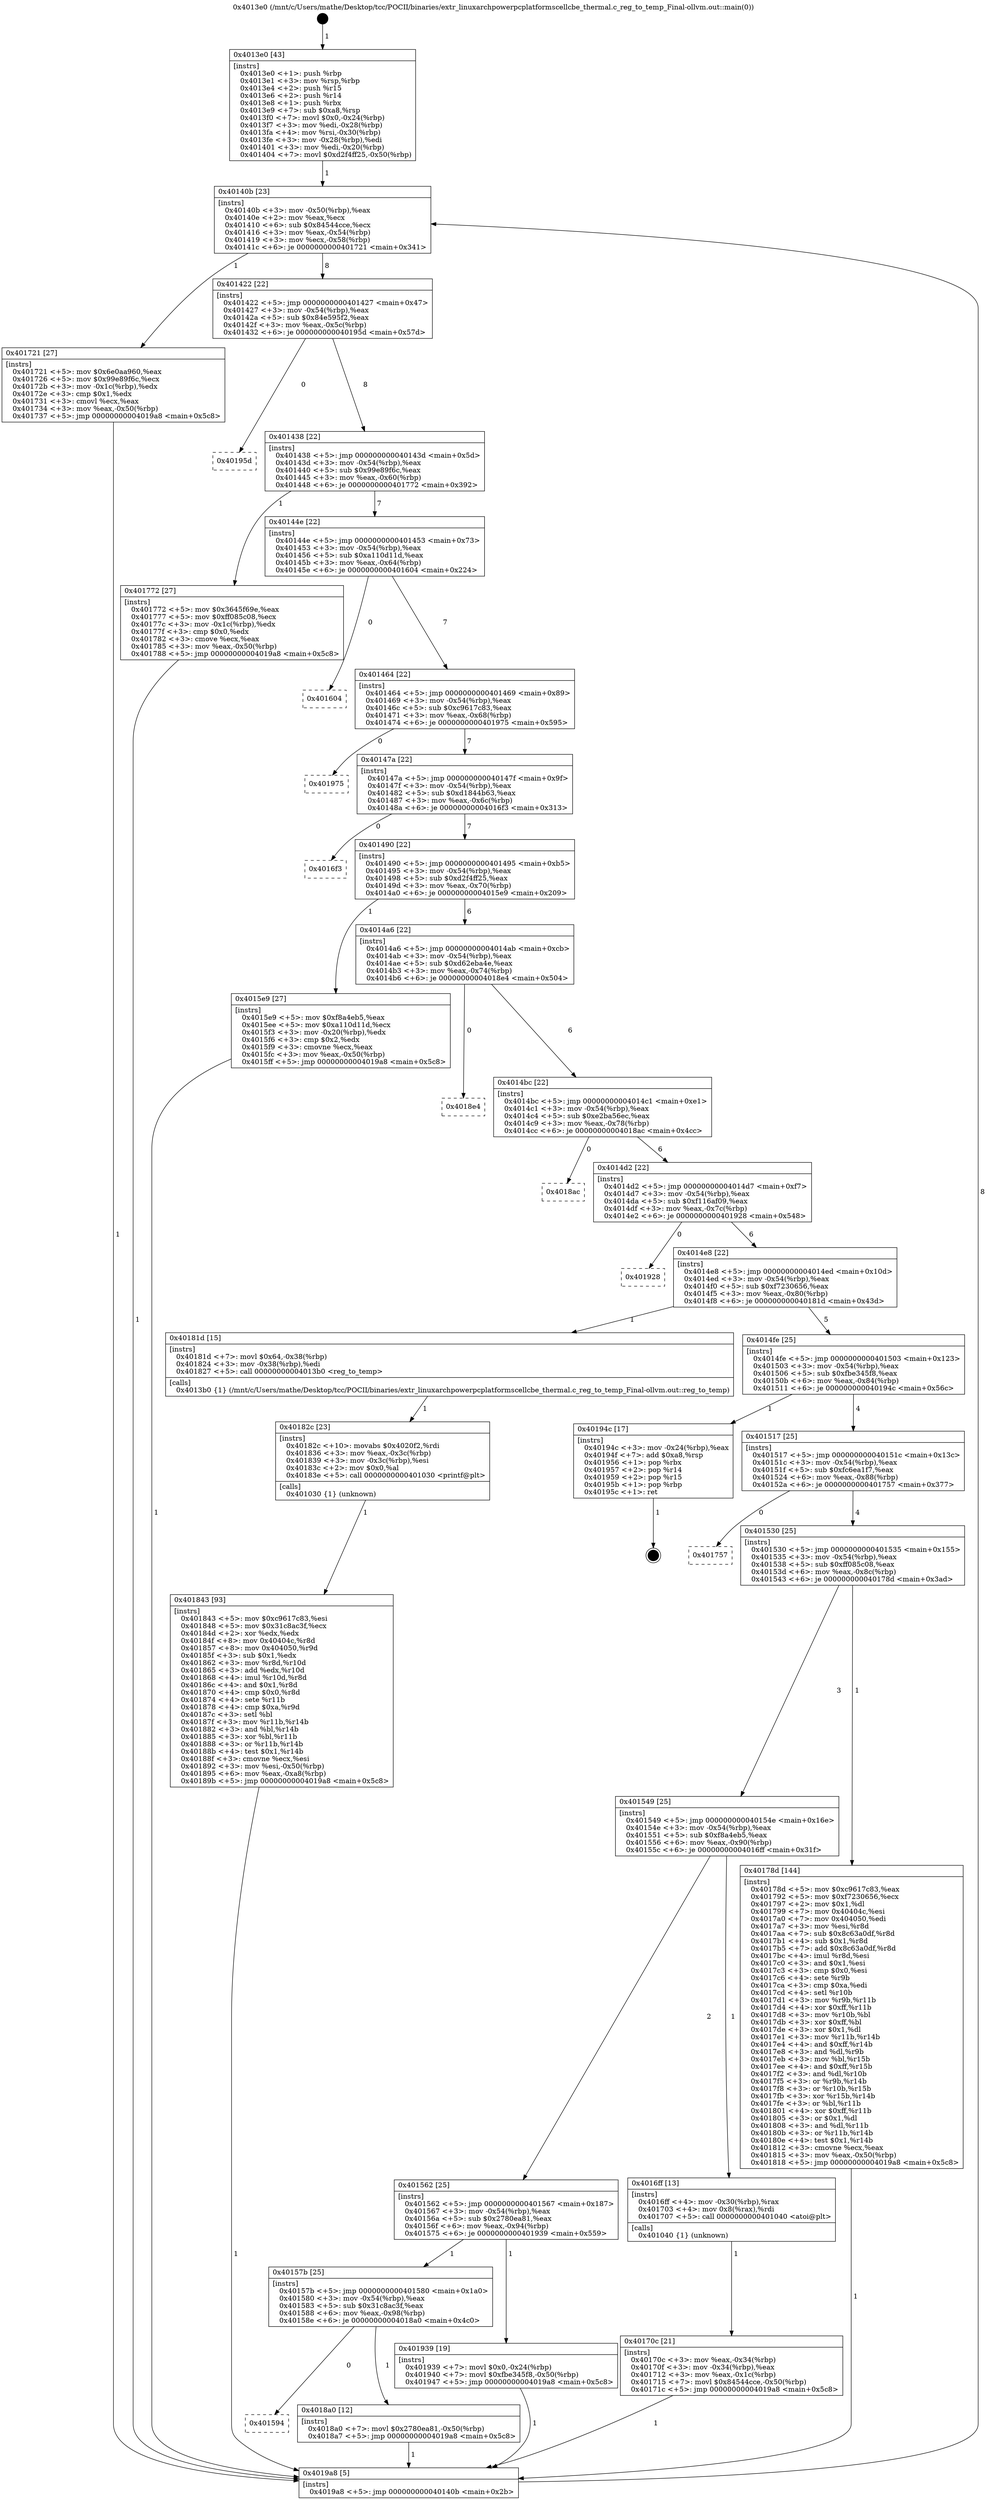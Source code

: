 digraph "0x4013e0" {
  label = "0x4013e0 (/mnt/c/Users/mathe/Desktop/tcc/POCII/binaries/extr_linuxarchpowerpcplatformscellcbe_thermal.c_reg_to_temp_Final-ollvm.out::main(0))"
  labelloc = "t"
  node[shape=record]

  Entry [label="",width=0.3,height=0.3,shape=circle,fillcolor=black,style=filled]
  "0x40140b" [label="{
     0x40140b [23]\l
     | [instrs]\l
     &nbsp;&nbsp;0x40140b \<+3\>: mov -0x50(%rbp),%eax\l
     &nbsp;&nbsp;0x40140e \<+2\>: mov %eax,%ecx\l
     &nbsp;&nbsp;0x401410 \<+6\>: sub $0x84544cce,%ecx\l
     &nbsp;&nbsp;0x401416 \<+3\>: mov %eax,-0x54(%rbp)\l
     &nbsp;&nbsp;0x401419 \<+3\>: mov %ecx,-0x58(%rbp)\l
     &nbsp;&nbsp;0x40141c \<+6\>: je 0000000000401721 \<main+0x341\>\l
  }"]
  "0x401721" [label="{
     0x401721 [27]\l
     | [instrs]\l
     &nbsp;&nbsp;0x401721 \<+5\>: mov $0x6e0aa960,%eax\l
     &nbsp;&nbsp;0x401726 \<+5\>: mov $0x99e89f6c,%ecx\l
     &nbsp;&nbsp;0x40172b \<+3\>: mov -0x1c(%rbp),%edx\l
     &nbsp;&nbsp;0x40172e \<+3\>: cmp $0x1,%edx\l
     &nbsp;&nbsp;0x401731 \<+3\>: cmovl %ecx,%eax\l
     &nbsp;&nbsp;0x401734 \<+3\>: mov %eax,-0x50(%rbp)\l
     &nbsp;&nbsp;0x401737 \<+5\>: jmp 00000000004019a8 \<main+0x5c8\>\l
  }"]
  "0x401422" [label="{
     0x401422 [22]\l
     | [instrs]\l
     &nbsp;&nbsp;0x401422 \<+5\>: jmp 0000000000401427 \<main+0x47\>\l
     &nbsp;&nbsp;0x401427 \<+3\>: mov -0x54(%rbp),%eax\l
     &nbsp;&nbsp;0x40142a \<+5\>: sub $0x84e595f2,%eax\l
     &nbsp;&nbsp;0x40142f \<+3\>: mov %eax,-0x5c(%rbp)\l
     &nbsp;&nbsp;0x401432 \<+6\>: je 000000000040195d \<main+0x57d\>\l
  }"]
  Exit [label="",width=0.3,height=0.3,shape=circle,fillcolor=black,style=filled,peripheries=2]
  "0x40195d" [label="{
     0x40195d\l
  }", style=dashed]
  "0x401438" [label="{
     0x401438 [22]\l
     | [instrs]\l
     &nbsp;&nbsp;0x401438 \<+5\>: jmp 000000000040143d \<main+0x5d\>\l
     &nbsp;&nbsp;0x40143d \<+3\>: mov -0x54(%rbp),%eax\l
     &nbsp;&nbsp;0x401440 \<+5\>: sub $0x99e89f6c,%eax\l
     &nbsp;&nbsp;0x401445 \<+3\>: mov %eax,-0x60(%rbp)\l
     &nbsp;&nbsp;0x401448 \<+6\>: je 0000000000401772 \<main+0x392\>\l
  }"]
  "0x401594" [label="{
     0x401594\l
  }", style=dashed]
  "0x401772" [label="{
     0x401772 [27]\l
     | [instrs]\l
     &nbsp;&nbsp;0x401772 \<+5\>: mov $0x3645f69e,%eax\l
     &nbsp;&nbsp;0x401777 \<+5\>: mov $0xff085c08,%ecx\l
     &nbsp;&nbsp;0x40177c \<+3\>: mov -0x1c(%rbp),%edx\l
     &nbsp;&nbsp;0x40177f \<+3\>: cmp $0x0,%edx\l
     &nbsp;&nbsp;0x401782 \<+3\>: cmove %ecx,%eax\l
     &nbsp;&nbsp;0x401785 \<+3\>: mov %eax,-0x50(%rbp)\l
     &nbsp;&nbsp;0x401788 \<+5\>: jmp 00000000004019a8 \<main+0x5c8\>\l
  }"]
  "0x40144e" [label="{
     0x40144e [22]\l
     | [instrs]\l
     &nbsp;&nbsp;0x40144e \<+5\>: jmp 0000000000401453 \<main+0x73\>\l
     &nbsp;&nbsp;0x401453 \<+3\>: mov -0x54(%rbp),%eax\l
     &nbsp;&nbsp;0x401456 \<+5\>: sub $0xa110d11d,%eax\l
     &nbsp;&nbsp;0x40145b \<+3\>: mov %eax,-0x64(%rbp)\l
     &nbsp;&nbsp;0x40145e \<+6\>: je 0000000000401604 \<main+0x224\>\l
  }"]
  "0x4018a0" [label="{
     0x4018a0 [12]\l
     | [instrs]\l
     &nbsp;&nbsp;0x4018a0 \<+7\>: movl $0x2780ea81,-0x50(%rbp)\l
     &nbsp;&nbsp;0x4018a7 \<+5\>: jmp 00000000004019a8 \<main+0x5c8\>\l
  }"]
  "0x401604" [label="{
     0x401604\l
  }", style=dashed]
  "0x401464" [label="{
     0x401464 [22]\l
     | [instrs]\l
     &nbsp;&nbsp;0x401464 \<+5\>: jmp 0000000000401469 \<main+0x89\>\l
     &nbsp;&nbsp;0x401469 \<+3\>: mov -0x54(%rbp),%eax\l
     &nbsp;&nbsp;0x40146c \<+5\>: sub $0xc9617c83,%eax\l
     &nbsp;&nbsp;0x401471 \<+3\>: mov %eax,-0x68(%rbp)\l
     &nbsp;&nbsp;0x401474 \<+6\>: je 0000000000401975 \<main+0x595\>\l
  }"]
  "0x40157b" [label="{
     0x40157b [25]\l
     | [instrs]\l
     &nbsp;&nbsp;0x40157b \<+5\>: jmp 0000000000401580 \<main+0x1a0\>\l
     &nbsp;&nbsp;0x401580 \<+3\>: mov -0x54(%rbp),%eax\l
     &nbsp;&nbsp;0x401583 \<+5\>: sub $0x31c8ac3f,%eax\l
     &nbsp;&nbsp;0x401588 \<+6\>: mov %eax,-0x98(%rbp)\l
     &nbsp;&nbsp;0x40158e \<+6\>: je 00000000004018a0 \<main+0x4c0\>\l
  }"]
  "0x401975" [label="{
     0x401975\l
  }", style=dashed]
  "0x40147a" [label="{
     0x40147a [22]\l
     | [instrs]\l
     &nbsp;&nbsp;0x40147a \<+5\>: jmp 000000000040147f \<main+0x9f\>\l
     &nbsp;&nbsp;0x40147f \<+3\>: mov -0x54(%rbp),%eax\l
     &nbsp;&nbsp;0x401482 \<+5\>: sub $0xd1844b63,%eax\l
     &nbsp;&nbsp;0x401487 \<+3\>: mov %eax,-0x6c(%rbp)\l
     &nbsp;&nbsp;0x40148a \<+6\>: je 00000000004016f3 \<main+0x313\>\l
  }"]
  "0x401939" [label="{
     0x401939 [19]\l
     | [instrs]\l
     &nbsp;&nbsp;0x401939 \<+7\>: movl $0x0,-0x24(%rbp)\l
     &nbsp;&nbsp;0x401940 \<+7\>: movl $0xfbe345f8,-0x50(%rbp)\l
     &nbsp;&nbsp;0x401947 \<+5\>: jmp 00000000004019a8 \<main+0x5c8\>\l
  }"]
  "0x4016f3" [label="{
     0x4016f3\l
  }", style=dashed]
  "0x401490" [label="{
     0x401490 [22]\l
     | [instrs]\l
     &nbsp;&nbsp;0x401490 \<+5\>: jmp 0000000000401495 \<main+0xb5\>\l
     &nbsp;&nbsp;0x401495 \<+3\>: mov -0x54(%rbp),%eax\l
     &nbsp;&nbsp;0x401498 \<+5\>: sub $0xd2f4ff25,%eax\l
     &nbsp;&nbsp;0x40149d \<+3\>: mov %eax,-0x70(%rbp)\l
     &nbsp;&nbsp;0x4014a0 \<+6\>: je 00000000004015e9 \<main+0x209\>\l
  }"]
  "0x401843" [label="{
     0x401843 [93]\l
     | [instrs]\l
     &nbsp;&nbsp;0x401843 \<+5\>: mov $0xc9617c83,%esi\l
     &nbsp;&nbsp;0x401848 \<+5\>: mov $0x31c8ac3f,%ecx\l
     &nbsp;&nbsp;0x40184d \<+2\>: xor %edx,%edx\l
     &nbsp;&nbsp;0x40184f \<+8\>: mov 0x40404c,%r8d\l
     &nbsp;&nbsp;0x401857 \<+8\>: mov 0x404050,%r9d\l
     &nbsp;&nbsp;0x40185f \<+3\>: sub $0x1,%edx\l
     &nbsp;&nbsp;0x401862 \<+3\>: mov %r8d,%r10d\l
     &nbsp;&nbsp;0x401865 \<+3\>: add %edx,%r10d\l
     &nbsp;&nbsp;0x401868 \<+4\>: imul %r10d,%r8d\l
     &nbsp;&nbsp;0x40186c \<+4\>: and $0x1,%r8d\l
     &nbsp;&nbsp;0x401870 \<+4\>: cmp $0x0,%r8d\l
     &nbsp;&nbsp;0x401874 \<+4\>: sete %r11b\l
     &nbsp;&nbsp;0x401878 \<+4\>: cmp $0xa,%r9d\l
     &nbsp;&nbsp;0x40187c \<+3\>: setl %bl\l
     &nbsp;&nbsp;0x40187f \<+3\>: mov %r11b,%r14b\l
     &nbsp;&nbsp;0x401882 \<+3\>: and %bl,%r14b\l
     &nbsp;&nbsp;0x401885 \<+3\>: xor %bl,%r11b\l
     &nbsp;&nbsp;0x401888 \<+3\>: or %r11b,%r14b\l
     &nbsp;&nbsp;0x40188b \<+4\>: test $0x1,%r14b\l
     &nbsp;&nbsp;0x40188f \<+3\>: cmovne %ecx,%esi\l
     &nbsp;&nbsp;0x401892 \<+3\>: mov %esi,-0x50(%rbp)\l
     &nbsp;&nbsp;0x401895 \<+6\>: mov %eax,-0xa8(%rbp)\l
     &nbsp;&nbsp;0x40189b \<+5\>: jmp 00000000004019a8 \<main+0x5c8\>\l
  }"]
  "0x4015e9" [label="{
     0x4015e9 [27]\l
     | [instrs]\l
     &nbsp;&nbsp;0x4015e9 \<+5\>: mov $0xf8a4eb5,%eax\l
     &nbsp;&nbsp;0x4015ee \<+5\>: mov $0xa110d11d,%ecx\l
     &nbsp;&nbsp;0x4015f3 \<+3\>: mov -0x20(%rbp),%edx\l
     &nbsp;&nbsp;0x4015f6 \<+3\>: cmp $0x2,%edx\l
     &nbsp;&nbsp;0x4015f9 \<+3\>: cmovne %ecx,%eax\l
     &nbsp;&nbsp;0x4015fc \<+3\>: mov %eax,-0x50(%rbp)\l
     &nbsp;&nbsp;0x4015ff \<+5\>: jmp 00000000004019a8 \<main+0x5c8\>\l
  }"]
  "0x4014a6" [label="{
     0x4014a6 [22]\l
     | [instrs]\l
     &nbsp;&nbsp;0x4014a6 \<+5\>: jmp 00000000004014ab \<main+0xcb\>\l
     &nbsp;&nbsp;0x4014ab \<+3\>: mov -0x54(%rbp),%eax\l
     &nbsp;&nbsp;0x4014ae \<+5\>: sub $0xd62eba4e,%eax\l
     &nbsp;&nbsp;0x4014b3 \<+3\>: mov %eax,-0x74(%rbp)\l
     &nbsp;&nbsp;0x4014b6 \<+6\>: je 00000000004018e4 \<main+0x504\>\l
  }"]
  "0x4019a8" [label="{
     0x4019a8 [5]\l
     | [instrs]\l
     &nbsp;&nbsp;0x4019a8 \<+5\>: jmp 000000000040140b \<main+0x2b\>\l
  }"]
  "0x4013e0" [label="{
     0x4013e0 [43]\l
     | [instrs]\l
     &nbsp;&nbsp;0x4013e0 \<+1\>: push %rbp\l
     &nbsp;&nbsp;0x4013e1 \<+3\>: mov %rsp,%rbp\l
     &nbsp;&nbsp;0x4013e4 \<+2\>: push %r15\l
     &nbsp;&nbsp;0x4013e6 \<+2\>: push %r14\l
     &nbsp;&nbsp;0x4013e8 \<+1\>: push %rbx\l
     &nbsp;&nbsp;0x4013e9 \<+7\>: sub $0xa8,%rsp\l
     &nbsp;&nbsp;0x4013f0 \<+7\>: movl $0x0,-0x24(%rbp)\l
     &nbsp;&nbsp;0x4013f7 \<+3\>: mov %edi,-0x28(%rbp)\l
     &nbsp;&nbsp;0x4013fa \<+4\>: mov %rsi,-0x30(%rbp)\l
     &nbsp;&nbsp;0x4013fe \<+3\>: mov -0x28(%rbp),%edi\l
     &nbsp;&nbsp;0x401401 \<+3\>: mov %edi,-0x20(%rbp)\l
     &nbsp;&nbsp;0x401404 \<+7\>: movl $0xd2f4ff25,-0x50(%rbp)\l
  }"]
  "0x40182c" [label="{
     0x40182c [23]\l
     | [instrs]\l
     &nbsp;&nbsp;0x40182c \<+10\>: movabs $0x4020f2,%rdi\l
     &nbsp;&nbsp;0x401836 \<+3\>: mov %eax,-0x3c(%rbp)\l
     &nbsp;&nbsp;0x401839 \<+3\>: mov -0x3c(%rbp),%esi\l
     &nbsp;&nbsp;0x40183c \<+2\>: mov $0x0,%al\l
     &nbsp;&nbsp;0x40183e \<+5\>: call 0000000000401030 \<printf@plt\>\l
     | [calls]\l
     &nbsp;&nbsp;0x401030 \{1\} (unknown)\l
  }"]
  "0x4018e4" [label="{
     0x4018e4\l
  }", style=dashed]
  "0x4014bc" [label="{
     0x4014bc [22]\l
     | [instrs]\l
     &nbsp;&nbsp;0x4014bc \<+5\>: jmp 00000000004014c1 \<main+0xe1\>\l
     &nbsp;&nbsp;0x4014c1 \<+3\>: mov -0x54(%rbp),%eax\l
     &nbsp;&nbsp;0x4014c4 \<+5\>: sub $0xe2ba56ec,%eax\l
     &nbsp;&nbsp;0x4014c9 \<+3\>: mov %eax,-0x78(%rbp)\l
     &nbsp;&nbsp;0x4014cc \<+6\>: je 00000000004018ac \<main+0x4cc\>\l
  }"]
  "0x40170c" [label="{
     0x40170c [21]\l
     | [instrs]\l
     &nbsp;&nbsp;0x40170c \<+3\>: mov %eax,-0x34(%rbp)\l
     &nbsp;&nbsp;0x40170f \<+3\>: mov -0x34(%rbp),%eax\l
     &nbsp;&nbsp;0x401712 \<+3\>: mov %eax,-0x1c(%rbp)\l
     &nbsp;&nbsp;0x401715 \<+7\>: movl $0x84544cce,-0x50(%rbp)\l
     &nbsp;&nbsp;0x40171c \<+5\>: jmp 00000000004019a8 \<main+0x5c8\>\l
  }"]
  "0x4018ac" [label="{
     0x4018ac\l
  }", style=dashed]
  "0x4014d2" [label="{
     0x4014d2 [22]\l
     | [instrs]\l
     &nbsp;&nbsp;0x4014d2 \<+5\>: jmp 00000000004014d7 \<main+0xf7\>\l
     &nbsp;&nbsp;0x4014d7 \<+3\>: mov -0x54(%rbp),%eax\l
     &nbsp;&nbsp;0x4014da \<+5\>: sub $0xf116af09,%eax\l
     &nbsp;&nbsp;0x4014df \<+3\>: mov %eax,-0x7c(%rbp)\l
     &nbsp;&nbsp;0x4014e2 \<+6\>: je 0000000000401928 \<main+0x548\>\l
  }"]
  "0x401562" [label="{
     0x401562 [25]\l
     | [instrs]\l
     &nbsp;&nbsp;0x401562 \<+5\>: jmp 0000000000401567 \<main+0x187\>\l
     &nbsp;&nbsp;0x401567 \<+3\>: mov -0x54(%rbp),%eax\l
     &nbsp;&nbsp;0x40156a \<+5\>: sub $0x2780ea81,%eax\l
     &nbsp;&nbsp;0x40156f \<+6\>: mov %eax,-0x94(%rbp)\l
     &nbsp;&nbsp;0x401575 \<+6\>: je 0000000000401939 \<main+0x559\>\l
  }"]
  "0x401928" [label="{
     0x401928\l
  }", style=dashed]
  "0x4014e8" [label="{
     0x4014e8 [22]\l
     | [instrs]\l
     &nbsp;&nbsp;0x4014e8 \<+5\>: jmp 00000000004014ed \<main+0x10d\>\l
     &nbsp;&nbsp;0x4014ed \<+3\>: mov -0x54(%rbp),%eax\l
     &nbsp;&nbsp;0x4014f0 \<+5\>: sub $0xf7230656,%eax\l
     &nbsp;&nbsp;0x4014f5 \<+3\>: mov %eax,-0x80(%rbp)\l
     &nbsp;&nbsp;0x4014f8 \<+6\>: je 000000000040181d \<main+0x43d\>\l
  }"]
  "0x4016ff" [label="{
     0x4016ff [13]\l
     | [instrs]\l
     &nbsp;&nbsp;0x4016ff \<+4\>: mov -0x30(%rbp),%rax\l
     &nbsp;&nbsp;0x401703 \<+4\>: mov 0x8(%rax),%rdi\l
     &nbsp;&nbsp;0x401707 \<+5\>: call 0000000000401040 \<atoi@plt\>\l
     | [calls]\l
     &nbsp;&nbsp;0x401040 \{1\} (unknown)\l
  }"]
  "0x40181d" [label="{
     0x40181d [15]\l
     | [instrs]\l
     &nbsp;&nbsp;0x40181d \<+7\>: movl $0x64,-0x38(%rbp)\l
     &nbsp;&nbsp;0x401824 \<+3\>: mov -0x38(%rbp),%edi\l
     &nbsp;&nbsp;0x401827 \<+5\>: call 00000000004013b0 \<reg_to_temp\>\l
     | [calls]\l
     &nbsp;&nbsp;0x4013b0 \{1\} (/mnt/c/Users/mathe/Desktop/tcc/POCII/binaries/extr_linuxarchpowerpcplatformscellcbe_thermal.c_reg_to_temp_Final-ollvm.out::reg_to_temp)\l
  }"]
  "0x4014fe" [label="{
     0x4014fe [25]\l
     | [instrs]\l
     &nbsp;&nbsp;0x4014fe \<+5\>: jmp 0000000000401503 \<main+0x123\>\l
     &nbsp;&nbsp;0x401503 \<+3\>: mov -0x54(%rbp),%eax\l
     &nbsp;&nbsp;0x401506 \<+5\>: sub $0xfbe345f8,%eax\l
     &nbsp;&nbsp;0x40150b \<+6\>: mov %eax,-0x84(%rbp)\l
     &nbsp;&nbsp;0x401511 \<+6\>: je 000000000040194c \<main+0x56c\>\l
  }"]
  "0x401549" [label="{
     0x401549 [25]\l
     | [instrs]\l
     &nbsp;&nbsp;0x401549 \<+5\>: jmp 000000000040154e \<main+0x16e\>\l
     &nbsp;&nbsp;0x40154e \<+3\>: mov -0x54(%rbp),%eax\l
     &nbsp;&nbsp;0x401551 \<+5\>: sub $0xf8a4eb5,%eax\l
     &nbsp;&nbsp;0x401556 \<+6\>: mov %eax,-0x90(%rbp)\l
     &nbsp;&nbsp;0x40155c \<+6\>: je 00000000004016ff \<main+0x31f\>\l
  }"]
  "0x40194c" [label="{
     0x40194c [17]\l
     | [instrs]\l
     &nbsp;&nbsp;0x40194c \<+3\>: mov -0x24(%rbp),%eax\l
     &nbsp;&nbsp;0x40194f \<+7\>: add $0xa8,%rsp\l
     &nbsp;&nbsp;0x401956 \<+1\>: pop %rbx\l
     &nbsp;&nbsp;0x401957 \<+2\>: pop %r14\l
     &nbsp;&nbsp;0x401959 \<+2\>: pop %r15\l
     &nbsp;&nbsp;0x40195b \<+1\>: pop %rbp\l
     &nbsp;&nbsp;0x40195c \<+1\>: ret\l
  }"]
  "0x401517" [label="{
     0x401517 [25]\l
     | [instrs]\l
     &nbsp;&nbsp;0x401517 \<+5\>: jmp 000000000040151c \<main+0x13c\>\l
     &nbsp;&nbsp;0x40151c \<+3\>: mov -0x54(%rbp),%eax\l
     &nbsp;&nbsp;0x40151f \<+5\>: sub $0xfc6ea1f7,%eax\l
     &nbsp;&nbsp;0x401524 \<+6\>: mov %eax,-0x88(%rbp)\l
     &nbsp;&nbsp;0x40152a \<+6\>: je 0000000000401757 \<main+0x377\>\l
  }"]
  "0x40178d" [label="{
     0x40178d [144]\l
     | [instrs]\l
     &nbsp;&nbsp;0x40178d \<+5\>: mov $0xc9617c83,%eax\l
     &nbsp;&nbsp;0x401792 \<+5\>: mov $0xf7230656,%ecx\l
     &nbsp;&nbsp;0x401797 \<+2\>: mov $0x1,%dl\l
     &nbsp;&nbsp;0x401799 \<+7\>: mov 0x40404c,%esi\l
     &nbsp;&nbsp;0x4017a0 \<+7\>: mov 0x404050,%edi\l
     &nbsp;&nbsp;0x4017a7 \<+3\>: mov %esi,%r8d\l
     &nbsp;&nbsp;0x4017aa \<+7\>: sub $0x8c63a0df,%r8d\l
     &nbsp;&nbsp;0x4017b1 \<+4\>: sub $0x1,%r8d\l
     &nbsp;&nbsp;0x4017b5 \<+7\>: add $0x8c63a0df,%r8d\l
     &nbsp;&nbsp;0x4017bc \<+4\>: imul %r8d,%esi\l
     &nbsp;&nbsp;0x4017c0 \<+3\>: and $0x1,%esi\l
     &nbsp;&nbsp;0x4017c3 \<+3\>: cmp $0x0,%esi\l
     &nbsp;&nbsp;0x4017c6 \<+4\>: sete %r9b\l
     &nbsp;&nbsp;0x4017ca \<+3\>: cmp $0xa,%edi\l
     &nbsp;&nbsp;0x4017cd \<+4\>: setl %r10b\l
     &nbsp;&nbsp;0x4017d1 \<+3\>: mov %r9b,%r11b\l
     &nbsp;&nbsp;0x4017d4 \<+4\>: xor $0xff,%r11b\l
     &nbsp;&nbsp;0x4017d8 \<+3\>: mov %r10b,%bl\l
     &nbsp;&nbsp;0x4017db \<+3\>: xor $0xff,%bl\l
     &nbsp;&nbsp;0x4017de \<+3\>: xor $0x1,%dl\l
     &nbsp;&nbsp;0x4017e1 \<+3\>: mov %r11b,%r14b\l
     &nbsp;&nbsp;0x4017e4 \<+4\>: and $0xff,%r14b\l
     &nbsp;&nbsp;0x4017e8 \<+3\>: and %dl,%r9b\l
     &nbsp;&nbsp;0x4017eb \<+3\>: mov %bl,%r15b\l
     &nbsp;&nbsp;0x4017ee \<+4\>: and $0xff,%r15b\l
     &nbsp;&nbsp;0x4017f2 \<+3\>: and %dl,%r10b\l
     &nbsp;&nbsp;0x4017f5 \<+3\>: or %r9b,%r14b\l
     &nbsp;&nbsp;0x4017f8 \<+3\>: or %r10b,%r15b\l
     &nbsp;&nbsp;0x4017fb \<+3\>: xor %r15b,%r14b\l
     &nbsp;&nbsp;0x4017fe \<+3\>: or %bl,%r11b\l
     &nbsp;&nbsp;0x401801 \<+4\>: xor $0xff,%r11b\l
     &nbsp;&nbsp;0x401805 \<+3\>: or $0x1,%dl\l
     &nbsp;&nbsp;0x401808 \<+3\>: and %dl,%r11b\l
     &nbsp;&nbsp;0x40180b \<+3\>: or %r11b,%r14b\l
     &nbsp;&nbsp;0x40180e \<+4\>: test $0x1,%r14b\l
     &nbsp;&nbsp;0x401812 \<+3\>: cmovne %ecx,%eax\l
     &nbsp;&nbsp;0x401815 \<+3\>: mov %eax,-0x50(%rbp)\l
     &nbsp;&nbsp;0x401818 \<+5\>: jmp 00000000004019a8 \<main+0x5c8\>\l
  }"]
  "0x401757" [label="{
     0x401757\l
  }", style=dashed]
  "0x401530" [label="{
     0x401530 [25]\l
     | [instrs]\l
     &nbsp;&nbsp;0x401530 \<+5\>: jmp 0000000000401535 \<main+0x155\>\l
     &nbsp;&nbsp;0x401535 \<+3\>: mov -0x54(%rbp),%eax\l
     &nbsp;&nbsp;0x401538 \<+5\>: sub $0xff085c08,%eax\l
     &nbsp;&nbsp;0x40153d \<+6\>: mov %eax,-0x8c(%rbp)\l
     &nbsp;&nbsp;0x401543 \<+6\>: je 000000000040178d \<main+0x3ad\>\l
  }"]
  Entry -> "0x4013e0" [label=" 1"]
  "0x40140b" -> "0x401721" [label=" 1"]
  "0x40140b" -> "0x401422" [label=" 8"]
  "0x40194c" -> Exit [label=" 1"]
  "0x401422" -> "0x40195d" [label=" 0"]
  "0x401422" -> "0x401438" [label=" 8"]
  "0x401939" -> "0x4019a8" [label=" 1"]
  "0x401438" -> "0x401772" [label=" 1"]
  "0x401438" -> "0x40144e" [label=" 7"]
  "0x4018a0" -> "0x4019a8" [label=" 1"]
  "0x40144e" -> "0x401604" [label=" 0"]
  "0x40144e" -> "0x401464" [label=" 7"]
  "0x40157b" -> "0x401594" [label=" 0"]
  "0x401464" -> "0x401975" [label=" 0"]
  "0x401464" -> "0x40147a" [label=" 7"]
  "0x40157b" -> "0x4018a0" [label=" 1"]
  "0x40147a" -> "0x4016f3" [label=" 0"]
  "0x40147a" -> "0x401490" [label=" 7"]
  "0x401562" -> "0x40157b" [label=" 1"]
  "0x401490" -> "0x4015e9" [label=" 1"]
  "0x401490" -> "0x4014a6" [label=" 6"]
  "0x4015e9" -> "0x4019a8" [label=" 1"]
  "0x4013e0" -> "0x40140b" [label=" 1"]
  "0x4019a8" -> "0x40140b" [label=" 8"]
  "0x401562" -> "0x401939" [label=" 1"]
  "0x4014a6" -> "0x4018e4" [label=" 0"]
  "0x4014a6" -> "0x4014bc" [label=" 6"]
  "0x401843" -> "0x4019a8" [label=" 1"]
  "0x4014bc" -> "0x4018ac" [label=" 0"]
  "0x4014bc" -> "0x4014d2" [label=" 6"]
  "0x40182c" -> "0x401843" [label=" 1"]
  "0x4014d2" -> "0x401928" [label=" 0"]
  "0x4014d2" -> "0x4014e8" [label=" 6"]
  "0x40181d" -> "0x40182c" [label=" 1"]
  "0x4014e8" -> "0x40181d" [label=" 1"]
  "0x4014e8" -> "0x4014fe" [label=" 5"]
  "0x40178d" -> "0x4019a8" [label=" 1"]
  "0x4014fe" -> "0x40194c" [label=" 1"]
  "0x4014fe" -> "0x401517" [label=" 4"]
  "0x401721" -> "0x4019a8" [label=" 1"]
  "0x401517" -> "0x401757" [label=" 0"]
  "0x401517" -> "0x401530" [label=" 4"]
  "0x40170c" -> "0x4019a8" [label=" 1"]
  "0x401530" -> "0x40178d" [label=" 1"]
  "0x401530" -> "0x401549" [label=" 3"]
  "0x401772" -> "0x4019a8" [label=" 1"]
  "0x401549" -> "0x4016ff" [label=" 1"]
  "0x401549" -> "0x401562" [label=" 2"]
  "0x4016ff" -> "0x40170c" [label=" 1"]
}
